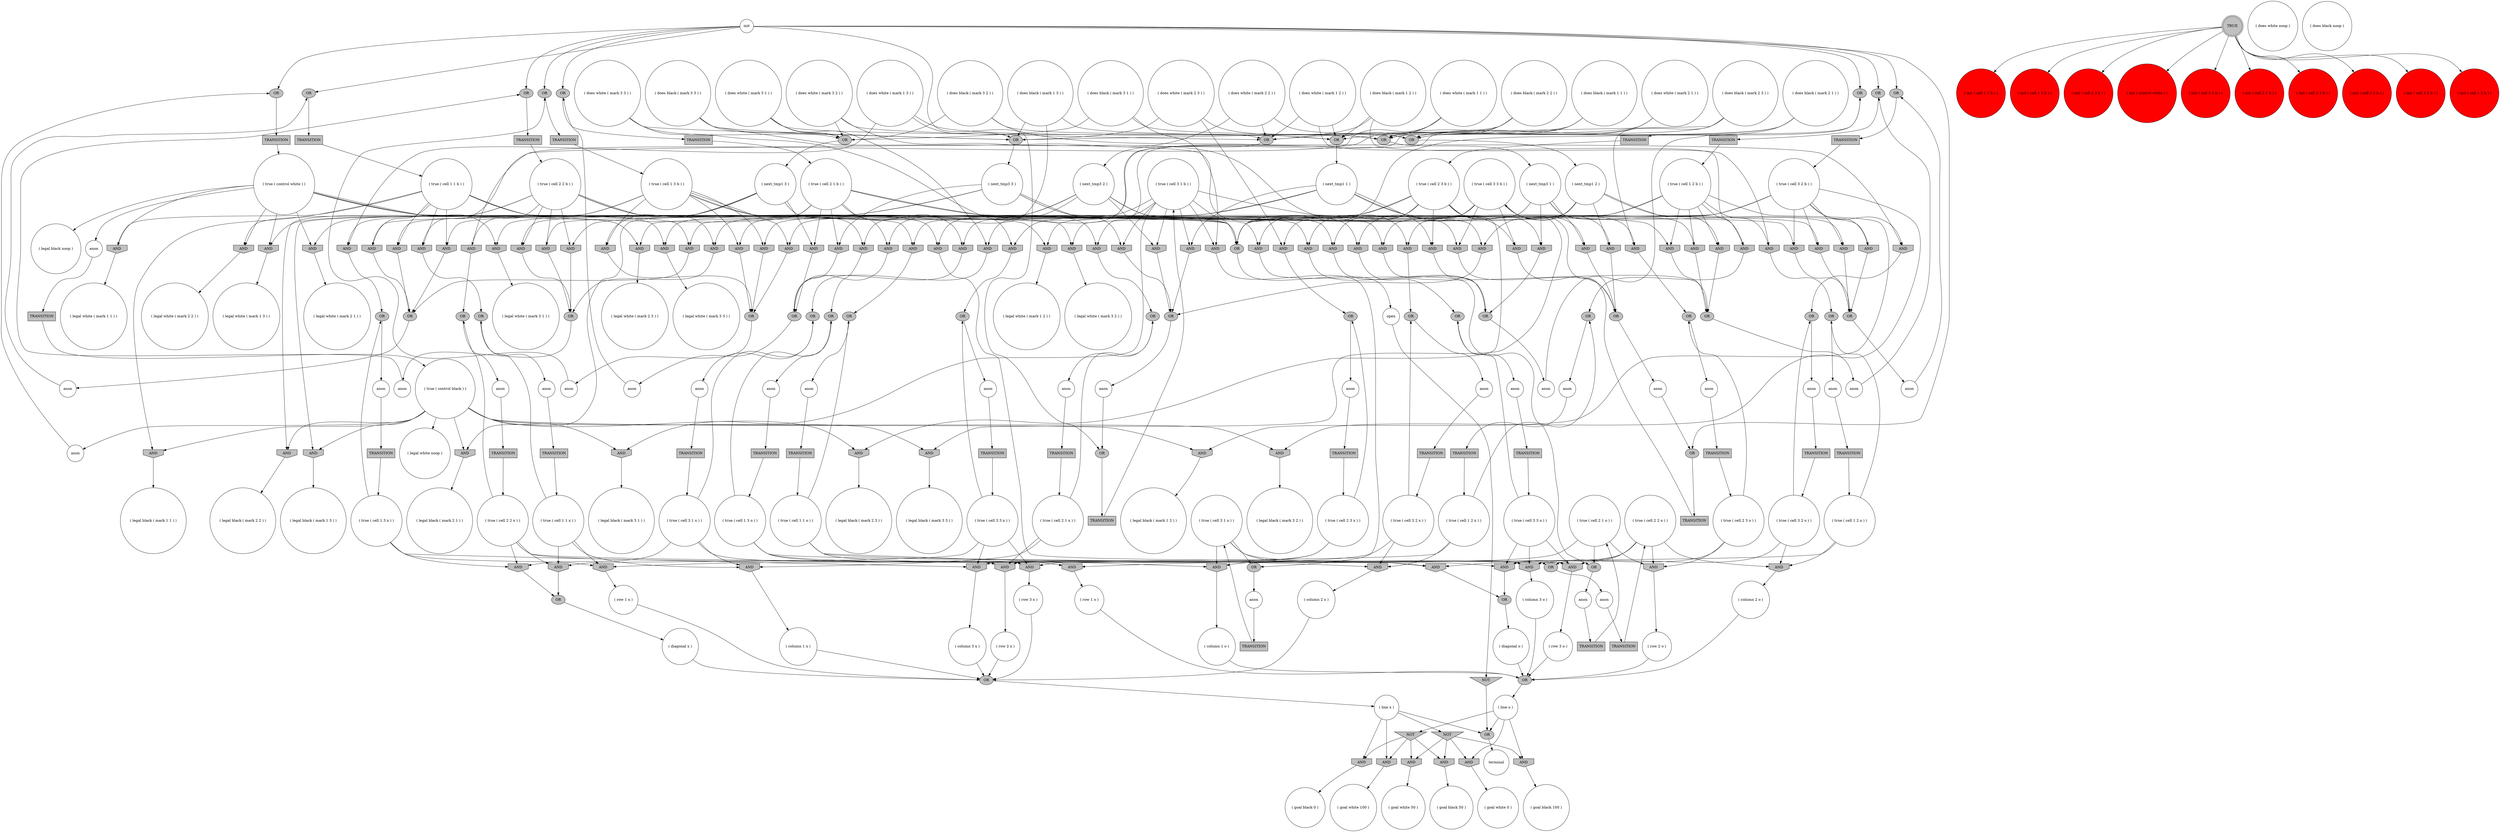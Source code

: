 digraph propNet
{
	"@32429e49"[shape=invhouse, style= filled, fillcolor=grey, label="AND"]; "@32429e49"->"@77793052"; 
	"@70bb60b5"[shape=circle, style= filled, fillcolor=white, label="anon"]; "@70bb60b5"->"@795ea797"; 
	"@2edc98d2"[shape=circle, style= filled, fillcolor=white, label="anon"]; "@2edc98d2"->"@2cded00f"; 
	"@13dacfd5"[shape=circle, style= filled, fillcolor=white, label="( does white ( mark 2 3 ) )"]; "@13dacfd5"->"@3a0ac6e9"; "@13dacfd5"->"@63b0bc3"; "@13dacfd5"->"@3f3251ae"; 
	"@3a7f3a6f"[shape=ellipse, style= filled, fillcolor=grey, label="OR"]; "@3a7f3a6f"->"@162f3746"; 
	"@16ee22ff"[shape=circle, style= filled, fillcolor=white, label="( does black ( mark 3 3 ) )"]; "@16ee22ff"->"@55aee2b9"; "@16ee22ff"->"@738c7276"; "@16ee22ff"->"@3f3251ae"; 
	"@76f658e7"[shape=circle, style= filled, fillcolor=white, label="anon"]; "@76f658e7"->"@52fef35"; 
	"@593af329"[shape=invhouse, style= filled, fillcolor=grey, label="AND"]; "@593af329"->"@164b1d98"; 
	"@646e0c7a"[shape=circle, style= filled, fillcolor=white, label="( true ( cell 2 1 o ) )"]; "@646e0c7a"->"@308adf9a"; "@646e0c7a"->"@66cc2aa"; "@646e0c7a"->"@a569c79"; 
	"@6e9b6e8e"[shape=box, style= filled, fillcolor=grey, label="TRANSITION"]; "@6e9b6e8e"->"@10d53fd7"; 
	"@52fef35"[shape=ellipse, style= filled, fillcolor=grey, label="OR"]; "@52fef35"->"@67ee0862"; 
	"@3e66f078"[shape=circle, style= filled, fillcolor=white, label="( true ( cell 3 1 x ) )"]; "@3e66f078"->"@12b69732"; "@3e66f078"->"@77dff4aa"; "@3e66f078"->"@7f6848a1"; "@3e66f078"->"@28c491de"; 
	"@81cfc3d"[shape=circle, style= filled, fillcolor=white, label="( line x )"]; "@81cfc3d"->"@5437c204"; "@81cfc3d"->"@4f6fa32c"; "@81cfc3d"->"@9ad95fa"; "@81cfc3d"->"@521bc906"; 
	"@4a5d647c"[shape=invhouse, style= filled, fillcolor=grey, label="AND"]; "@4a5d647c"->"@4fbc8866"; 
	"@3e4e2a68"[shape=circle, style= filled, fillcolor=white, label="( does white ( mark 2 2 ) )"]; "@3e4e2a68"->"@388d23e8"; "@3e4e2a68"->"@63b0bc3"; "@3e4e2a68"->"@7f3b5ed7"; 
	"@7ad1c6f6"[shape=circle, style= filled, fillcolor=white, label="( legal white ( mark 2 3 ) )"]; 
	"@2401d629"[shape=invhouse, style= filled, fillcolor=grey, label="AND"]; "@2401d629"->"@5b9b12b7"; 
	"@4a5e8e74"[shape=ellipse, style= filled, fillcolor=grey, label="OR"]; "@4a5e8e74"->"@23ebe2ce"; 
	"@563cb416"[shape=box, style= filled, fillcolor=grey, label="TRANSITION"]; "@563cb416"->"@8a19d00"; 
	"@2333c918"[shape=circle, style= filled, fillcolor=white, label="( does white ( mark 1 2 ) )"]; "@2333c918"->"@17e65512"; "@2333c918"->"@388d23e8"; "@2333c918"->"@67b7c93"; 
	"@70bd3096"[shape=invhouse, style= filled, fillcolor=grey, label="AND"]; "@70bd3096"->"@128c3426"; 
	"@6994c9bf"[shape=invhouse, style= filled, fillcolor=grey, label="AND"]; "@6994c9bf"->"@128c3426"; 
	"@700ef422"[shape=circle, style= filled, fillcolor=white, label="( legal white ( mark 1 2 ) )"]; 
	"@a569c79"[shape=invhouse, style= filled, fillcolor=grey, label="AND"]; "@a569c79"->"@2a4bbea8"; 
	"@15000b30"[shape=invhouse, style= filled, fillcolor=grey, label="AND"]; "@15000b30"->"@3338ec96"; 
	"@2d23bd12"[shape=circle, style= filled, fillcolor=white, label="open"]; "@2d23bd12"->"@60adfb75"; 
	"@4cf914cb"[shape=box, style= filled, fillcolor=grey, label="TRANSITION"]; "@4cf914cb"->"@5a931763"; 
	"@5437c204"[shape=ellipse, style= filled, fillcolor=grey, label="OR"]; "@5437c204"->"@5b4eeda4"; 
	"@46b8948c"[shape=circle, style= filled, fillcolor=white, label="( diagonal x )"]; "@46b8948c"->"@4b334adf"; 
	"@74471c7e"[shape=circle, style= filled, fillcolor=white, label="( true ( cell 2 2 o ) )"]; "@74471c7e"->"@308adf9a"; "@74471c7e"->"@3fe3cc39"; "@74471c7e"->"@3d4c71f0"; "@74471c7e"->"@18ad8411"; "@74471c7e"->"@11e139ae"; 
	"@1b358d0f"[shape=box, style= filled, fillcolor=grey, label="TRANSITION"]; "@1b358d0f"->"@2253cc1b"; 
	"@6ca1669b"[shape=box, style= filled, fillcolor=grey, label="TRANSITION"]; "@6ca1669b"->"@78f26a5e"; 
	"@fa44d9f"[shape=invhouse, style= filled, fillcolor=grey, label="AND"]; "@fa44d9f"->"@dc8132b"; 
	"@48e068de"[shape=ellipse, style= filled, fillcolor=grey, label="OR"]; "@48e068de"->"@468575df"; 
	"@2b29af16"[shape=invhouse, style= filled, fillcolor=grey, label="AND"]; "@2b29af16"->"@723adcbe"; 
	"@ef68ab6"[shape=invhouse, style= filled, fillcolor=grey, label="AND"]; "@ef68ab6"->"@63bb4e6b"; 
	"@7880c4c1"[shape=circle, style= filled, fillcolor=white, label="anon"]; "@7880c4c1"->"@7b9b9548"; 
	"@1f09254a"[shape=circle, style= filled, fillcolor=white, label="( true ( cell 3 1 b ) )"]; "@1f09254a"->"@15000b30"; "@1f09254a"->"@2681b260"; "@1f09254a"->"@745fe0dc"; "@1f09254a"->"@1ddc930a"; "@1f09254a"->"@94f33b8"; "@1f09254a"->"@4315767c"; "@1f09254a"->"@17b160a8"; "@1f09254a"->"@158ff0d1"; "@1f09254a"->"@2b29af16"; 
	"@4f6fa32c"[shape=invtriangle, style= filled, fillcolor=grey, label="NOT"]; "@4f6fa32c"->"@ef68ab6"; "@4f6fa32c"->"@240098b3"; "@4f6fa32c"->"@2c40bae"; "@4f6fa32c"->"@a993195"; 
	"@5d774732"[shape=circle, style= filled, fillcolor=white, label="( column 3 o )"]; "@5d774732"->"@71877446"; 
	"@7b4ee709"[shape=circle, style= filled, fillcolor=red, label="( init ( cell 1 1 b ) )"]; 
	"@2253cc1b"[shape=circle, style= filled, fillcolor=white, label="( true ( cell 1 3 b ) )"]; "@2253cc1b"->"@22d0c8b0"; "@2253cc1b"->"@2681b260"; "@2253cc1b"->"@4560ae31"; "@2253cc1b"->"@280aff7c"; "@2253cc1b"->"@57722485"; "@2253cc1b"->"@141d4137"; "@2253cc1b"->"@1d51ea5b"; "@2253cc1b"->"@1b170d7a"; "@2253cc1b"->"@2a0ad1b4"; 
	"@4444580c"[shape=box, style= filled, fillcolor=grey, label="TRANSITION"]; "@4444580c"->"@476888b9"; 
	"@7dfcdbb6"[shape=circle, style= filled, fillcolor=white, label="( does black ( mark 3 2 ) )"]; "@7dfcdbb6"->"@388d23e8"; "@7dfcdbb6"->"@55aee2b9"; "@7dfcdbb6"->"@7b83c2a8"; 
	"@159fbfd4"[shape=circle, style= filled, fillcolor=white, label="( next_tmp3 1 )"]; "@159fbfd4"->"@43f71836"; "@159fbfd4"->"@25a5d16d"; "@159fbfd4"->"@780dd515"; "@159fbfd4"->"@1d51ea5b"; "@159fbfd4"->"@70bd3096"; "@159fbfd4"->"@2a1d13d"; 
	"@18b07efb"[shape=circle, style= filled, fillcolor=white, label="( legal black ( mark 3 3 ) )"]; 
	"@1eba18f6"[shape=circle, style= filled, fillcolor=white, label="( goal black 0 )"]; 
	"@efa42b6"[shape=box, style= filled, fillcolor=grey, label="TRANSITION"]; "@efa42b6"->"@1e800136"; 
	"@11e139ae"[shape=invhouse, style= filled, fillcolor=grey, label="AND"]; "@11e139ae"->"@41d0a109"; 
	"@9ad95fa"[shape=invhouse, style= filled, fillcolor=grey, label="AND"]; "@9ad95fa"->"@1377bee8"; 
	"@74de3889"[shape=invhouse, style= filled, fillcolor=grey, label="AND"]; "@74de3889"->"@6d49049b"; 
	"@6f29ca8"[shape=circle, style= filled, fillcolor=white, label="( true ( cell 2 3 x ) )"]; "@6f29ca8"->"@3dcc422d"; "@6f29ca8"->"@e8a03f1"; "@6f29ca8"->"@283ece92"; 
	"@31b8ebe3"[shape=invhouse, style= filled, fillcolor=grey, label="AND"]; "@31b8ebe3"->"@162090be"; 
	"@2727ff79"[shape=ellipse, style= filled, fillcolor=grey, label="OR"]; "@2727ff79"->"@1cf671c7"; 
	"@68f19cae"[shape=invhouse, style= filled, fillcolor=grey, label="AND"]; "@68f19cae"->"@7c3d19b4"; 
	"@aca5a95"[shape=box, style= filled, fillcolor=grey, label="TRANSITION"]; "@aca5a95"->"@572350a1"; 
	"@34ab28f4"[shape=invhouse, style= filled, fillcolor=grey, label="AND"]; "@34ab28f4"->"@164b1d98"; 
	"@22d0c8b0"[shape=invhouse, style= filled, fillcolor=grey, label="AND"]; "@22d0c8b0"->"@3969dbeb"; 
	"@62b290d3"[shape=circle, style= filled, fillcolor=white, label="anon"]; "@62b290d3"->"@12155aea"; 
	"@363a2e59"[shape=box, style= filled, fillcolor=grey, label="TRANSITION"]; "@363a2e59"->"@646e0c7a"; 
	"@798bb1e8"[shape=circle, style= filled, fillcolor=red, label="( init ( cell 1 3 b ) )"]; 
	"@51476d23"[shape=ellipse, style= filled, fillcolor=grey, label="OR"]; "@51476d23"->"@2ec8c26"; 
	"@59b231d7"[shape=circle, style= filled, fillcolor=white, label="anon"]; "@59b231d7"->"@3667b6ed"; 
	"@48a0c8ca"[shape=circle, style= filled, fillcolor=red, label="( init ( cell 2 3 b ) )"]; 
	"@da00fcc"[shape=invhouse, style= filled, fillcolor=grey, label="AND"]; "@da00fcc"->"@dc8132b"; 
	"@1b170d7a"[shape=invhouse, style= filled, fillcolor=grey, label="AND"]; "@1b170d7a"->"@2aa76c60"; 
	"@42157665"[shape=box, style= filled, fillcolor=grey, label="TRANSITION"]; "@42157665"->"@7ed6d638"; 
	"@bd337a7"[shape=invhouse, style= filled, fillcolor=grey, label="AND"]; "@bd337a7"->"@4ef7b301"; 
	"@4ea7f4d2"[shape=circle, style= filled, fillcolor=white, label="anon"]; "@4ea7f4d2"->"@640e2c93"; 
	"@2994efe2"[shape=circle, style= filled, fillcolor=white, label="anon"]; "@2994efe2"->"@576aaa1e"; 
	"@6c3deb4"[shape=ellipse, style= filled, fillcolor=grey, label="OR"]; "@6c3deb4"->"@2994efe2"; 
	"@1825ae5a"[shape=ellipse, style= filled, fillcolor=grey, label="OR"]; "@1825ae5a"->"@1b3de280"; 
	"@5f9f911e"[shape=invhouse, style= filled, fillcolor=grey, label="AND"]; "@5f9f911e"->"@5d774732"; 
	"@3969dbeb"[shape=ellipse, style= filled, fillcolor=grey, label="OR"]; "@3969dbeb"->"@3426086"; 
	"@745fe0dc"[shape=invhouse, style= filled, fillcolor=grey, label="AND"]; "@745fe0dc"->"@3338ec96"; 
	"@723adcbe"[shape=circle, style= filled, fillcolor=white, label="( legal black ( mark 3 1 ) )"]; 
	"@453f9dbb"[shape=invhouse, style= filled, fillcolor=grey, label="AND"]; "@453f9dbb"->"@164b1d98"; 
	"@28bfbc3a"[shape=circle, style= filled, fillcolor=white, label="init"]; "@28bfbc3a"->"@469a838a"; "@28bfbc3a"->"@44c555d"; "@28bfbc3a"->"@2cded00f"; "@28bfbc3a"->"@51476d23"; "@28bfbc3a"->"@7e6044a6"; "@28bfbc3a"->"@52fef35"; "@28bfbc3a"->"@4a5e8e74"; "@28bfbc3a"->"@3667b6ed"; "@28bfbc3a"->"@41f04c3f"; "@28bfbc3a"->"@12155aea"; 
	"@3667b6ed"[shape=ellipse, style= filled, fillcolor=grey, label="OR"]; "@3667b6ed"->"@42157665"; 
	"@3f892505"[shape=ellipse, style= filled, fillcolor=grey, label="OR"]; "@3f892505"->"@49b55526"; 
	"@d3fc3b1"[shape=invhouse, style= filled, fillcolor=grey, label="AND"]; "@d3fc3b1"->"@18b07efb"; 
	"@65671de8"[shape=box, style= filled, fillcolor=grey, label="TRANSITION"]; "@65671de8"->"@1f09254a"; 
	"@49b55526"[shape=circle, style= filled, fillcolor=white, label="anon"]; "@49b55526"->"@112cc8e1"; 
	"@3da0e336"[shape=box, style= filled, fillcolor=grey, label="TRANSITION"]; "@3da0e336"->"@2a65f747"; 
	"@ac2a05a"[shape=invhouse, style= filled, fillcolor=grey, label="AND"]; "@ac2a05a"->"@78634774"; 
	"@4963e7f9"[shape=circle, style= filled, fillcolor=white, label="anon"]; "@4963e7f9"->"@180f40ce"; 
	"@32a8aa33"[shape=circle, style= filled, fillcolor=white, label="( true ( cell 1 2 o ) )"]; "@32a8aa33"->"@2d1a2a2b"; "@32a8aa33"->"@6cd4d232"; "@32a8aa33"->"@11e139ae"; 
	"@3f3251ae"[shape=ellipse, style= filled, fillcolor=grey, label="OR"]; "@3f3251ae"->"@1e0850be"; 
	"@640e2c93"[shape=box, style= filled, fillcolor=grey, label="TRANSITION"]; "@640e2c93"->"@74471c7e"; 
	"@162090be"[shape=circle, style= filled, fillcolor=white, label="( legal white ( mark 3 2 ) )"]; 
	"@72c0388"[shape=circle, style= filled, fillcolor=white, label="( legal black ( mark 2 3 ) )"]; 
	"@5fecf74a"[shape=invhouse, style= filled, fillcolor=grey, label="AND"]; "@5fecf74a"->"@3f892505"; 
	"@128c3426"[shape=ellipse, style= filled, fillcolor=grey, label="OR"]; "@128c3426"->"@2edc98d2"; 
	"@78f26a5e"[shape=circle, style= filled, fillcolor=white, label="( true ( control black ) )"]; "@78f26a5e"->"@3501c801"; "@78f26a5e"->"@76f658e7"; "@78f26a5e"->"@3a93bd27"; "@78f26a5e"->"@280aff7c"; "@78f26a5e"->"@74de3889"; "@78f26a5e"->"@3543e4c4"; "@78f26a5e"->"@ac2a05a"; "@78f26a5e"->"@7e2eb9e5"; "@78f26a5e"->"@11af76c4"; "@78f26a5e"->"@d3fc3b1"; "@78f26a5e"->"@2b29af16"; 
	"@283ece92"[shape=invhouse, style= filled, fillcolor=grey, label="AND"]; "@283ece92"->"@ae6b78b"; 
	"@1e87262a"[shape=circle, style= filled, fillcolor=white, label="anon"]; "@1e87262a"->"@760df9a5"; 
	"@486772c8"[shape=circle, style= filled, fillcolor=white, label="( does white ( mark 1 3 ) )"]; "@486772c8"->"@4560ae31"; "@486772c8"->"@17e65512"; "@486772c8"->"@3f3251ae"; 
	"@240098b3"[shape=invhouse, style= filled, fillcolor=grey, label="AND"]; "@240098b3"->"@544235c5"; 
	"@3b534be7"[shape=circle, style= filled, fillcolor=white, label="( legal black ( mark 3 2 ) )"]; 
	"@1e0850be"[shape=circle, style= filled, fillcolor=white, label="( next_tmp3 3 )"]; "@1e0850be"->"@17bf0b7f"; "@1e0850be"->"@53c474c4"; "@1e0850be"->"@15000b30"; "@1e0850be"->"@6ba36d1a"; "@1e0850be"->"@61011a1a"; "@1e0850be"->"@34ab28f4"; 
	"@300356b4"[shape=circle, style= filled, fillcolor=white, label="( line o )"]; "@300356b4"->"@5437c204"; "@300356b4"->"@215c109f"; "@300356b4"->"@2c40bae"; "@300356b4"->"@a993195"; 
	"@6593bb24"[shape=circle, style= filled, fillcolor=white, label="anon"]; "@6593bb24"->"@363a2e59"; 
	"@516723de"[shape=invhouse, style= filled, fillcolor=grey, label="AND"]; "@516723de"->"@5945b426"; 
	"@6ba36d1a"[shape=invhouse, style= filled, fillcolor=grey, label="AND"]; "@6ba36d1a"->"@dc8132b"; 
	"@3905ddb9"[shape=invhouse, style= filled, fillcolor=grey, label="AND"]; "@3905ddb9"->"@c848c5f"; 
	"@3d4c71f0"[shape=invhouse, style= filled, fillcolor=grey, label="AND"]; "@3d4c71f0"->"@1825ae5a"; 
	"@18ad8411"[shape=ellipse, style= filled, fillcolor=grey, label="OR"]; "@18ad8411"->"@4ea7f4d2"; 
	"@17bf0b7f"[shape=invhouse, style= filled, fillcolor=grey, label="AND"]; "@17bf0b7f"->"@1cf80d46"; 
	"@180f40ce"[shape=box, style= filled, fillcolor=grey, label="TRANSITION"]; "@180f40ce"->"@2a5d75d0"; 
	"@50ce2a0d"[shape=circle, style= filled, fillcolor=white, label="anon"]; "@50ce2a0d"->"@31ce890a"; 
	"@31ce890a"[shape=box, style= filled, fillcolor=grey, label="TRANSITION"]; "@31ce890a"->"@3e66f078"; 
	"@66cc2aa"[shape=ellipse, style= filled, fillcolor=grey, label="OR"]; "@66cc2aa"->"@6593bb24"; 
	"@7e6044a6"[shape=ellipse, style= filled, fillcolor=grey, label="OR"]; "@7e6044a6"->"@1b358d0f"; 
	"@2aa76c60"[shape=ellipse, style= filled, fillcolor=grey, label="OR"]; "@2aa76c60"->"@5c6545ef"; 
	"@25a5d16d"[shape=invhouse, style= filled, fillcolor=grey, label="AND"]; "@25a5d16d"->"@164b1d98"; 
	"@795ea797"[shape=box, style= filled, fillcolor=grey, label="TRANSITION"]; "@795ea797"->"@2343bca"; 
	"@2ec8c26"[shape=box, style= filled, fillcolor=grey, label="TRANSITION"]; "@2ec8c26"->"@1c132ec2"; 
	"@351b69d0"[shape=circle, style= filled, fillcolor=red, label="( init ( control white ) )"]; 
	"@66872449"[shape=ellipse, style= filled, fillcolor=grey, label="OR"]; "@66872449"->"@159fbfd4"; 
	"@1c132ec2"[shape=circle, style= filled, fillcolor=white, label="( true ( cell 1 2 b ) )"]; "@1c132ec2"->"@2681b260"; "@1c132ec2"->"@593af329"; "@1c132ec2"->"@453f9dbb"; "@1c132ec2"->"@4aeb65bc"; "@1c132ec2"->"@ac2a05a"; "@1c132ec2"->"@67b7c93"; "@1c132ec2"->"@25a5d16d"; "@1c132ec2"->"@3ad0a9df"; "@1c132ec2"->"@34ab28f4"; 
	"@2cded00f"[shape=ellipse, style= filled, fillcolor=grey, label="OR"]; "@2cded00f"->"@34f9a90c"; 
	"@7b9b9548"[shape=box, style= filled, fillcolor=grey, label="TRANSITION"]; "@7b9b9548"->"@32a8aa33"; 
	"@1ddc930a"[shape=invhouse, style= filled, fillcolor=grey, label="AND"]; "@1ddc930a"->"@24a5553f"; 
	"@41d0a109"[shape=circle, style= filled, fillcolor=white, label="( column 2 o )"]; "@41d0a109"->"@71877446"; 
	"@5ba22178"[shape=circle, style= filled, fillcolor=white, label="( true ( cell 2 2 b ) )"]; "@5ba22178"->"@53c474c4"; "@5ba22178"->"@2681b260"; "@5ba22178"->"@5d5256d0"; "@5ba22178"->"@3543e4c4"; "@5ba22178"->"@41d34024"; "@5ba22178"->"@6994c9bf"; "@5ba22178"->"@70bd3096"; "@5ba22178"->"@7f3b5ed7"; "@5ba22178"->"@590f00c0"; 
	"@c848c5f"[shape=circle, style= filled, fillcolor=white, label="( legal white ( mark 3 3 ) )"]; 
	"@7d9cb02"[shape=invhouse, style= filled, fillcolor=grey, label="AND"]; "@7d9cb02"->"@7c3d19b4"; 
	"@4c8d0650"[shape=circle, style= filled, fillcolor=white, label="anon"]; "@4c8d0650"->"@469a838a"; 
	"@502c4af3"[shape=box, style= filled, fillcolor=grey, label="TRANSITION"]; "@502c4af3"->"@173a10a5"; 
	"@12f46414"[shape=circle, style= filled, fillcolor=white, label="( true ( cell 1 3 o ) )"]; "@12f46414"->"@5f9f911e"; "@12f46414"->"@3969dbeb"; "@12f46414"->"@6cd4d232"; "@12f46414"->"@3d4c71f0"; 
	"@2681b260"[shape=ellipse, style= filled, fillcolor=grey, label="OR"]; "@2681b260"->"@2d23bd12"; 
	"@2a4bbea8"[shape=circle, style= filled, fillcolor=white, label="( column 1 o )"]; "@2a4bbea8"->"@71877446"; 
	"@3a0ac6e9"[shape=invhouse, style= filled, fillcolor=grey, label="AND"]; "@3a0ac6e9"->"@e8a03f1"; 
	"@dc8132b"[shape=ellipse, style= filled, fillcolor=grey, label="OR"]; "@dc8132b"->"@62b290d3"; 
	"@244e64aa"[shape=ellipse, style= filled, fillcolor=grey, label="OR"]; "@244e64aa"->"@6c3ad57d"; 
	"@3db5ab53"[shape=invhouse, style= filled, fillcolor=grey, label="AND"]; "@3db5ab53"->"@4d148088"; 
	"@6cd4d232"[shape=invhouse, style= filled, fillcolor=grey, label="AND"]; "@6cd4d232"->"@636db6c5"; 
	"@4272f89a"[shape=invhouse, style= filled, fillcolor=grey, label="AND"]; "@4272f89a"->"@2727ff79"; 
	"@67b7c93"[shape=invhouse, style= filled, fillcolor=grey, label="AND"]; "@67b7c93"->"@3a7f3a6f"; 
	"@5b4eeda4"[shape=circle, style= filled, fillcolor=white, label="terminal"]; 
	"@7ed6d638"[shape=circle, style= filled, fillcolor=white, label="( true ( cell 1 1 b ) )"]; "@7ed6d638"->"@17bf0b7f"; "@7ed6d638"->"@2681b260"; "@7ed6d638"->"@72c8fd2a"; "@7ed6d638"->"@3a93bd27"; "@7ed6d638"->"@5fecf74a"; "@7ed6d638"->"@36c80102"; "@7ed6d638"->"@3b26dc59"; "@7ed6d638"->"@83a5305"; "@7ed6d638"->"@2eb8ed27"; 
	"@4b00041"[shape=ellipse, style= filled, fillcolor=grey, label="OR"]; "@4b00041"->"@2fa566aa"; 
	"@17e65512"[shape=ellipse, style= filled, fillcolor=grey, label="OR"]; "@17e65512"->"@2876db2a"; 
	"@94f33b8"[shape=invhouse, style= filled, fillcolor=grey, label="AND"]; "@94f33b8"->"@77dff4aa"; 
	"@49a6dd59"[shape=ellipse, style= filled, fillcolor=grey, label="OR"]; "@49a6dd59"->"@59f0c2bb"; 
	"@12155aea"[shape=ellipse, style= filled, fillcolor=grey, label="OR"]; "@12155aea"->"@efa42b6"; 
	"@3501c801"[shape=circle, style= filled, fillcolor=white, label="( legal white noop )"]; 
	"@53c474c4"[shape=invhouse, style= filled, fillcolor=grey, label="AND"]; "@53c474c4"->"@128c3426"; 
	"@10d53fd7"[shape=circle, style= filled, fillcolor=white, label="( true ( cell 1 2 x ) )"]; "@10d53fd7"->"@3a7f3a6f"; "@10d53fd7"->"@516723de"; "@10d53fd7"->"@363dc140"; 
	"@4024dd27"[shape=circle, style= filled, fillcolor=white, label="( true ( control white ) )"]; "@4024dd27"->"@57722485"; "@4024dd27"->"@41d34024"; "@4024dd27"->"@5635f98d"; "@4024dd27"->"@44193bc0"; "@4024dd27"->"@4315767c"; "@4024dd27"->"@36c80102"; "@4024dd27"->"@31b8ebe3"; "@4024dd27"->"@3905ddb9"; "@4024dd27"->"@13eaf2c7"; "@4024dd27"->"@5b53befd"; "@4024dd27"->"@3ad0a9df"; 
	"@3ee7ffed"[shape=circle, style= filled, fillcolor=white, label="anon"]; "@3ee7ffed"->"@4a5e8e74"; 
	"@1d51ea5b"[shape=invhouse, style= filled, fillcolor=grey, label="AND"]; "@1d51ea5b"->"@2aa76c60"; 
	"@2473e578"[shape=circle, style= filled, fillcolor=white, label="( does white noop )"]; 
	"@126e7962"[shape=circle, style= filled, fillcolor=white, label="( legal black ( mark 2 2 ) )"]; 
	"@a993195"[shape=invhouse, style= filled, fillcolor=grey, label="AND"]; "@a993195"->"@69404891"; 
	"@2fa566aa"[shape=circle, style= filled, fillcolor=white, label="anon"]; "@2fa566aa"->"@71bae040"; 
	"@3ad0a9df"[shape=invhouse, style= filled, fillcolor=grey, label="AND"]; "@3ad0a9df"->"@700ef422"; 
	"@308adf9a"[shape=invhouse, style= filled, fillcolor=grey, label="AND"]; "@308adf9a"->"@20ee0b31"; 
	"@469a838a"[shape=ellipse, style= filled, fillcolor=grey, label="OR"]; "@469a838a"->"@3da0e336"; 
	"@44c555d"[shape=ellipse, style= filled, fillcolor=grey, label="OR"]; "@44c555d"->"@65671de8"; 
	"@2808a51d"[shape=circle, style= filled, fillcolor=white, label="( does white ( mark 2 1 ) )"]; "@2808a51d"->"@63b0bc3"; "@2808a51d"->"@4272f89a"; "@2808a51d"->"@66872449"; 
	"@5814f501"[shape=circle, style= filled, fillcolor=red, label="( init ( cell 3 1 b ) )"]; 
	"@78634774"[shape=circle, style= filled, fillcolor=white, label="( legal black ( mark 1 2 ) )"]; 
	"@55aee2b9"[shape=ellipse, style= filled, fillcolor=grey, label="OR"]; "@55aee2b9"->"@23d0946e"; 
	"@4e386d20"[shape=invhouse, style= filled, fillcolor=grey, label="AND"]; "@4e386d20"->"@3aeb7532"; 
	"@780dd515"[shape=invhouse, style= filled, fillcolor=grey, label="AND"]; "@780dd515"->"@4ef7b301"; 
	"@4d9dcc85"[shape=circle, style= filled, fillcolor=red, label="( init ( cell 2 1 b ) )"]; 
	"@17b160a8"[shape=invhouse, style= filled, fillcolor=grey, label="AND"]; "@17b160a8"->"@3338ec96"; 
	"@70b8bfa2"[shape=circle, style= filled, fillcolor=white, label="( row 1 x )"]; "@70b8bfa2"->"@4b334adf"; 
	"@28c491de"[shape=invhouse, style= filled, fillcolor=grey, label="AND"]; "@28c491de"->"@77793052"; 
	"@54437d58"[shape=circle, style= filled, fillcolor=white, label="( legal white ( mark 2 1 ) )"]; 
	"@61011a1a"[shape=invhouse, style= filled, fillcolor=grey, label="AND"]; "@61011a1a"->"@4d148088"; 
	"@1252fd49"[shape=circle, style= filled, fillcolor=red, label="( init ( cell 3 3 b ) )"]; 
	"@103d6921"[shape=circle, style= filled, fillcolor=white, label="( does white ( mark 3 1 ) )"]; "@103d6921"->"@55aee2b9"; "@103d6921"->"@94f33b8"; "@103d6921"->"@66872449"; 
	"@4094e989"[shape=circle, style= filled, fillcolor=white, label="( column 3 x )"]; "@4094e989"->"@4b334adf"; 
	"@521bc906"[shape=invhouse, style= filled, fillcolor=grey, label="AND"]; "@521bc906"->"@1eba18f6"; 
	"@2a65f747"[shape=circle, style= filled, fillcolor=white, label="( true ( cell 3 2 b ) )"]; "@2a65f747"->"@2681b260"; "@2a65f747"->"@3db5ab53"; "@2a65f747"->"@4e386d20"; "@2a65f747"->"@11af76c4"; "@2a65f747"->"@31b8ebe3"; "@2a65f747"->"@7b83c2a8"; "@2a65f747"->"@4946447d"; "@2a65f747"->"@61011a1a"; "@2a65f747"->"@2a1d13d"; 
	"@23ebe2ce"[shape=box, style= filled, fillcolor=grey, label="TRANSITION"]; "@23ebe2ce"->"@50bdfd8a"; 
	"@141d4137"[shape=invhouse, style= filled, fillcolor=grey, label="AND"]; "@141d4137"->"@2aa76c60"; 
	"@7b83c2a8"[shape=invhouse, style= filled, fillcolor=grey, label="AND"]; "@7b83c2a8"->"@108de1a3"; 
	"@77793052"[shape=ellipse, style= filled, fillcolor=grey, label="OR"]; "@77793052"->"@46b8948c"; 
	"@5b9b12b7"[shape=circle, style= filled, fillcolor=white, label="( row 3 o )"]; "@5b9b12b7"->"@71877446"; 
	"@13eaf2c7"[shape=invhouse, style= filled, fillcolor=grey, label="AND"]; "@13eaf2c7"->"@7ad1c6f6"; 
	"@108de1a3"[shape=ellipse, style= filled, fillcolor=grey, label="OR"]; "@108de1a3"->"@6e5599bf"; 
	"@188a2fa5"[shape=circle, style= filled, fillcolor=white, label="( next_tmp1 2 )"]; "@188a2fa5"->"@453f9dbb"; "@188a2fa5"->"@4946447d"; "@188a2fa5"->"@1b170d7a"; "@188a2fa5"->"@158ff0d1"; "@188a2fa5"->"@460c0f92"; "@188a2fa5"->"@83a5305"; 
	"@1cf671c7"[shape=circle, style= filled, fillcolor=white, label="anon"]; "@1cf671c7"->"@4444580c"; 
	"@2d1a2a2b"[shape=ellipse, style= filled, fillcolor=grey, label="OR"]; "@2d1a2a2b"->"@7880c4c1"; 
	"@44baa788"[shape=circle, style= filled, fillcolor=white, label="( legal black ( mark 1 3 ) )"]; 
	"@50bdfd8a"[shape=circle, style= filled, fillcolor=white, label="( true ( cell 2 3 b ) )"]; "@50bdfd8a"->"@2681b260"; "@50bdfd8a"->"@4a5d647c"; "@50bdfd8a"->"@43f71836"; "@50bdfd8a"->"@3a0ac6e9"; "@50bdfd8a"->"@7e2eb9e5"; "@50bdfd8a"->"@7d9cb02"; "@50bdfd8a"->"@2f996e42"; "@50bdfd8a"->"@13eaf2c7"; "@50bdfd8a"->"@68f19cae"; 
	"@4b8b04b0"[shape=circle, style= filled, fillcolor=white, label="( row 3 x )"]; "@4b8b04b0"->"@4b334adf"; 
	"@64dc19e7"[shape=circle, style= filled, fillcolor=white, label="( next_tmp3 2 )"]; "@64dc19e7"->"@745fe0dc"; "@64dc19e7"->"@bd337a7"; "@64dc19e7"->"@da00fcc"; "@64dc19e7"->"@2a0ad1b4"; "@64dc19e7"->"@2eb8ed27"; "@64dc19e7"->"@68f19cae"; 
	"@2336420d"[shape=circle, style= filled, fillcolor=white, label="( true ( cell 1 1 x ) )"]; "@2336420d"->"@4b00041"; "@2336420d"->"@12b69732"; "@2336420d"->"@32429e49"; "@2336420d"->"@363dc140"; 
	"@4946447d"[shape=invhouse, style= filled, fillcolor=grey, label="AND"]; "@4946447d"->"@4d148088"; 
	"@33d5b6ea"[shape=circle, style= filled, fillcolor=white, label="( goal black 100 )"]; 
	"@83a5305"[shape=invhouse, style= filled, fillcolor=grey, label="AND"]; "@83a5305"->"@1cf80d46"; 
	"@3e237d67"[shape=circle, style= filled, fillcolor=white, label="( does black ( mark 3 1 ) )"]; "@3e237d67"->"@1ddc930a"; "@3e237d67"->"@55aee2b9"; "@3e237d67"->"@66872449"; 
	"@6aa1bbe5"[shape=invhouse, style= filled, fillcolor=grey, label="AND"]; "@6aa1bbe5"->"@dc8132b"; 
	"@1e266363"[shape=box, style= filled, fillcolor=grey, label="TRANSITION"]; "@1e266363"->"@1e9eb97b"; 
	"@6c3ad57d"[shape=circle, style= filled, fillcolor=white, label="anon"]; "@6c3ad57d"->"@7923ea7f"; 
	"@59f0c2bb"[shape=circle, style= filled, fillcolor=white, label="anon"]; "@59f0c2bb"->"@aca5a95"; 
	"@4560ae31"[shape=invhouse, style= filled, fillcolor=grey, label="AND"]; "@4560ae31"->"@244e64aa"; 
	"@19b092e4"[shape=circle, style= filled, fillcolor=white, label="( does black ( mark 2 1 ) )"]; "@19b092e4"->"@63b0bc3"; "@19b092e4"->"@66872449"; "@19b092e4"->"@3fa2943d"; 
	"@42ed83b8"[shape=circle, style= filled, fillcolor=white, label="( does black ( mark 2 2 ) )"]; "@42ed83b8"->"@5d5256d0"; "@42ed83b8"->"@388d23e8"; "@42ed83b8"->"@63b0bc3"; 
	"@4aeb65bc"[shape=invhouse, style= filled, fillcolor=grey, label="AND"]; "@4aeb65bc"->"@2d1a2a2b"; 
	"@468575df"[shape=circle, style= filled, fillcolor=white, label="anon"]; "@468575df"->"@563cb416"; 
	"@2876db2a"[shape=circle, style= filled, fillcolor=white, label="( next_tmp1 1 )"]; "@2876db2a"->"@6aa1bbe5"; "@2876db2a"->"@3db5ab53"; "@2876db2a"->"@17b160a8"; "@2876db2a"->"@7d9cb02"; "@2876db2a"->"@74e1d16a"; "@2876db2a"->"@590f00c0"; 
	"@7923ea7f"[shape=box, style= filled, fillcolor=grey, label="TRANSITION"]; "@7923ea7f"->"@56f2618e"; 
	"@158ff0d1"[shape=invhouse, style= filled, fillcolor=grey, label="AND"]; "@158ff0d1"->"@3338ec96"; 
	"@2db70ed7"[shape=doublecircle, style= filled, fillcolor=grey, label="TRUE"]; "@2db70ed7"->"@7b560c24"; "@2db70ed7"->"@798bb1e8"; "@2db70ed7"->"@7068862"; "@2db70ed7"->"@5814f501"; "@2db70ed7"->"@693d24bb"; "@2db70ed7"->"@7b4ee709"; "@2db70ed7"->"@4d9dcc85"; "@2db70ed7"->"@48a0c8ca"; "@2db70ed7"->"@351b69d0"; "@2db70ed7"->"@1252fd49"; 
	"@5945b426"[shape=circle, style= filled, fillcolor=white, label="( column 2 x )"]; "@5945b426"->"@4b334adf"; 
	"@302e474a"[shape=circle, style= filled, fillcolor=white, label="( true ( cell 2 2 x ) )"]; "@302e474a"->"@6c3deb4"; "@302e474a"->"@516723de"; "@302e474a"->"@28c491de"; "@302e474a"->"@32429e49"; "@302e474a"->"@283ece92"; 
	"@2df1b295"[shape=circle, style= filled, fillcolor=white, label="( does white ( mark 3 2 ) )"]; "@2df1b295"->"@388d23e8"; "@2df1b295"->"@55aee2b9"; "@2df1b295"->"@4e386d20"; 
	"@7068862"[shape=circle, style= filled, fillcolor=red, label="( init ( cell 3 2 b ) )"]; 
	"@388d23e8"[shape=ellipse, style= filled, fillcolor=grey, label="OR"]; "@388d23e8"->"@64dc19e7"; 
	"@13548232"[shape=circle, style= filled, fillcolor=white, label="( does black ( mark 1 2 ) )"]; "@13548232"->"@17e65512"; "@13548232"->"@388d23e8"; "@13548232"->"@4aeb65bc"; 
	"@162f3746"[shape=circle, style= filled, fillcolor=white, label="anon"]; "@162f3746"->"@6e9b6e8e"; 
	"@4315767c"[shape=invhouse, style= filled, fillcolor=grey, label="AND"]; "@4315767c"->"@519edce6"; 
	"@2c40bae"[shape=invhouse, style= filled, fillcolor=grey, label="AND"]; "@2c40bae"->"@33d5b6ea"; 
	"@11af76c4"[shape=invhouse, style= filled, fillcolor=grey, label="AND"]; "@11af76c4"->"@3b534be7"; 
	"@ae6b78b"[shape=circle, style= filled, fillcolor=white, label="( row 2 x )"]; "@ae6b78b"->"@4b334adf"; 
	"@7b560c24"[shape=circle, style= filled, fillcolor=red, label="( init ( cell 2 2 b ) )"]; 
	"@576aaa1e"[shape=box, style= filled, fillcolor=grey, label="TRANSITION"]; "@576aaa1e"->"@302e474a"; 
	"@77dff4aa"[shape=ellipse, style= filled, fillcolor=grey, label="OR"]; "@77dff4aa"->"@50ce2a0d"; 
	"@280aff7c"[shape=invhouse, style= filled, fillcolor=grey, label="AND"]; "@280aff7c"->"@44baa788"; 
	"@519edce6"[shape=circle, style= filled, fillcolor=white, label="( legal white ( mark 3 1 ) )"]; 
	"@e8a03f1"[shape=ellipse, style= filled, fillcolor=grey, label="OR"]; "@e8a03f1"->"@1e87262a"; 
	"@56f2618e"[shape=circle, style= filled, fillcolor=white, label="( true ( cell 1 3 x ) )"]; "@56f2618e"->"@3dcc422d"; "@56f2618e"->"@244e64aa"; "@56f2618e"->"@28c491de"; "@56f2618e"->"@363dc140"; 
	"@363dc140"[shape=invhouse, style= filled, fillcolor=grey, label="AND"]; "@363dc140"->"@70b8bfa2"; 
	"@3b26dc59"[shape=invhouse, style= filled, fillcolor=grey, label="AND"]; "@3b26dc59"->"@4b00041"; 
	"@572350a1"[shape=circle, style= filled, fillcolor=white, label="( true ( cell 3 3 x ) )"]; "@572350a1"->"@3dcc422d"; "@572350a1"->"@7f6848a1"; "@572350a1"->"@32429e49"; "@572350a1"->"@49a6dd59"; 
	"@5d5256d0"[shape=invhouse, style= filled, fillcolor=grey, label="AND"]; "@5d5256d0"->"@18ad8411"; 
	"@12b69732"[shape=invhouse, style= filled, fillcolor=grey, label="AND"]; "@12b69732"->"@2acae153"; 
	"@693d24bb"[shape=circle, style= filled, fillcolor=red, label="( init ( cell 1 2 b ) )"]; 
	"@54f75371"[shape=box, style= filled, fillcolor=grey, label="TRANSITION"]; "@54f75371"->"@12f46414"; 
	"@544235c5"[shape=circle, style= filled, fillcolor=white, label="( goal black 50 )"]; 
	"@3543e4c4"[shape=invhouse, style= filled, fillcolor=grey, label="AND"]; "@3543e4c4"->"@126e7962"; 
	"@3ceda165"[shape=circle, style= filled, fillcolor=white, label="( legal white ( mark 1 1 ) )"]; 
	"@7c3d19b4"[shape=ellipse, style= filled, fillcolor=grey, label="OR"]; "@7c3d19b4"->"@3ee7ffed"; 
	"@5c6545ef"[shape=circle, style= filled, fillcolor=white, label="anon"]; "@5c6545ef"->"@7e6044a6"; 
	"@74e1d16a"[shape=invhouse, style= filled, fillcolor=grey, label="AND"]; "@74e1d16a"->"@4ef7b301"; 
	"@67ee0862"[shape=box, style= filled, fillcolor=grey, label="TRANSITION"]; "@67ee0862"->"@4024dd27"; 
	"@2a5d75d0"[shape=circle, style= filled, fillcolor=white, label="( true ( cell 3 1 o ) )"]; "@2a5d75d0"->"@2401d629"; "@2a5d75d0"->"@24a5553f"; "@2a5d75d0"->"@3d4c71f0"; "@2a5d75d0"->"@a569c79"; 
	"@4e55d3da"[shape=circle, style= filled, fillcolor=white, label="( does black ( mark 2 3 ) )"]; "@4e55d3da"->"@4a5d647c"; "@4e55d3da"->"@63b0bc3"; "@4e55d3da"->"@3f3251ae"; 
	"@6b5d525"[shape=circle, style= filled, fillcolor=white, label="( does white ( mark 1 1 ) )"]; "@6b5d525"->"@17e65512"; "@6b5d525"->"@66872449"; "@6b5d525"->"@3b26dc59"; 
	"@14104785"[shape=circle, style= filled, fillcolor=white, label="( legal white ( mark 1 3 ) )"]; 
	"@2acae153"[shape=circle, style= filled, fillcolor=white, label="( column 1 x )"]; "@2acae153"->"@4b334adf"; 
	"@24a5553f"[shape=ellipse, style= filled, fillcolor=grey, label="OR"]; "@24a5553f"->"@4963e7f9"; 
	"@2a1d13d"[shape=invhouse, style= filled, fillcolor=grey, label="AND"]; "@2a1d13d"->"@4d148088"; 
	"@4d148088"[shape=ellipse, style= filled, fillcolor=grey, label="OR"]; "@4d148088"->"@4c8d0650"; 
	"@460c0f92"[shape=invhouse, style= filled, fillcolor=grey, label="AND"]; "@460c0f92"->"@4ef7b301"; 
	"@1377bee8"[shape=circle, style= filled, fillcolor=white, label="( goal white 100 )"]; 
	"@173a10a5"[shape=circle, style= filled, fillcolor=white, label="( true ( cell 2 3 o ) )"]; "@173a10a5"->"@308adf9a"; "@173a10a5"->"@5f9f911e"; "@173a10a5"->"@4fbc8866"; 
	"@2eb8ed27"[shape=invhouse, style= filled, fillcolor=grey, label="AND"]; "@2eb8ed27"->"@1cf80d46"; 
	"@3fa2943d"[shape=invhouse, style= filled, fillcolor=grey, label="AND"]; "@3fa2943d"->"@66cc2aa"; 
	"@378e502e"[shape=circle, style= filled, fillcolor=white, label="anon"]; "@378e502e"->"@502c4af3"; 
	"@8a19d00"[shape=circle, style= filled, fillcolor=white, label="( true ( cell 3 3 o ) )"]; "@8a19d00"->"@5f9f911e"; "@8a19d00"->"@2401d629"; "@8a19d00"->"@3fe3cc39"; "@8a19d00"->"@48e068de"; 
	"@7ef70751"[shape=circle, style= filled, fillcolor=white, label="( does black noop )"]; 
	"@636db6c5"[shape=circle, style= filled, fillcolor=white, label="( row 1 o )"]; "@636db6c5"->"@71877446"; 
	"@760df9a5"[shape=box, style= filled, fillcolor=grey, label="TRANSITION"]; "@760df9a5"->"@6f29ca8"; 
	"@5b53befd"[shape=circle, style= filled, fillcolor=white, label="( legal black noop )"]; 
	"@3338ec96"[shape=ellipse, style= filled, fillcolor=grey, label="OR"]; "@3338ec96"->"@37ac4c6d"; 
	"@1228ad9a"[shape=circle, style= filled, fillcolor=white, label="( legal white ( mark 2 2 ) )"]; 
	"@276656d2"[shape=circle, style= filled, fillcolor=white, label="( does black ( mark 1 1 ) )"]; "@276656d2"->"@17e65512"; "@276656d2"->"@5fecf74a"; "@276656d2"->"@66872449"; 
	"@3a93bd27"[shape=invhouse, style= filled, fillcolor=grey, label="AND"]; "@3a93bd27"->"@560bc9e7"; 
	"@1e800136"[shape=circle, style= filled, fillcolor=white, label="( true ( cell 2 1 b ) )"]; "@1e800136"->"@2681b260"; "@1e800136"->"@6aa1bbe5"; "@1e800136"->"@74de3889"; "@1e800136"->"@5635f98d"; "@1e800136"->"@4272f89a"; "@1e800136"->"@6ba36d1a"; "@1e800136"->"@fa44d9f"; "@1e800136"->"@da00fcc"; "@1e800136"->"@3fa2943d"; 
	"@5635f98d"[shape=invhouse, style= filled, fillcolor=grey, label="AND"]; "@5635f98d"->"@54437d58"; 
	"@1b3de280"[shape=circle, style= filled, fillcolor=white, label="( diagonal o )"]; "@1b3de280"->"@71877446"; 
	"@23d0946e"[shape=circle, style= filled, fillcolor=white, label="( next_tmp1 3 )"]; "@23d0946e"->"@72c8fd2a"; "@23d0946e"->"@593af329"; "@23d0946e"->"@141d4137"; "@23d0946e"->"@fa44d9f"; "@23d0946e"->"@6994c9bf"; "@23d0946e"->"@2f996e42"; 
	"@2a0ad1b4"[shape=invhouse, style= filled, fillcolor=grey, label="AND"]; "@2a0ad1b4"->"@2aa76c60"; 
	"@1cf80d46"[shape=ellipse, style= filled, fillcolor=grey, label="OR"]; "@1cf80d46"->"@59b231d7"; 
	"@469cf15c"[shape=invhouse, style= filled, fillcolor=grey, label="AND"]; "@469cf15c"->"@49a6dd59"; 
	"@3ba487b"[shape=circle, style= filled, fillcolor=white, label="( true ( cell 1 1 o ) )"]; "@3ba487b"->"@6cd4d232"; "@3ba487b"->"@3fe3cc39"; "@3ba487b"->"@3f892505"; "@3ba487b"->"@a569c79"; 
	"@37ac4c6d"[shape=circle, style= filled, fillcolor=white, label="anon"]; "@37ac4c6d"->"@44c555d"; 
	"@71877446"[shape=ellipse, style= filled, fillcolor=grey, label="OR"]; "@71877446"->"@300356b4"; 
	"@43f71836"[shape=invhouse, style= filled, fillcolor=grey, label="AND"]; "@43f71836"->"@7c3d19b4"; 
	"@215c109f"[shape=invtriangle, style= filled, fillcolor=grey, label="NOT"]; "@215c109f"->"@ef68ab6"; "@215c109f"->"@240098b3"; "@215c109f"->"@9ad95fa"; "@215c109f"->"@521bc906"; 
	"@3426086"[shape=circle, style= filled, fillcolor=white, label="anon"]; "@3426086"->"@54f75371"; 
	"@7f6848a1"[shape=invhouse, style= filled, fillcolor=grey, label="AND"]; "@7f6848a1"->"@4b8b04b0"; 
	"@36c80102"[shape=invhouse, style= filled, fillcolor=grey, label="AND"]; "@36c80102"->"@3ceda165"; 
	"@7e2eb9e5"[shape=invhouse, style= filled, fillcolor=grey, label="AND"]; "@7e2eb9e5"->"@72c0388"; 
	"@112cc8e1"[shape=box, style= filled, fillcolor=grey, label="TRANSITION"]; "@112cc8e1"->"@3ba487b"; 
	"@590f00c0"[shape=invhouse, style= filled, fillcolor=grey, label="AND"]; "@590f00c0"->"@128c3426"; 
	"@41f04c3f"[shape=ellipse, style= filled, fillcolor=grey, label="OR"]; "@41f04c3f"->"@4cf914cb"; 
	"@63bb4e6b"[shape=circle, style= filled, fillcolor=white, label="( goal white 50 )"]; 
	"@476888b9"[shape=circle, style= filled, fillcolor=white, label="( true ( cell 2 1 x ) )"]; "@476888b9"->"@12b69732"; "@476888b9"->"@283ece92"; "@476888b9"->"@2727ff79"; 
	"@69404891"[shape=circle, style= filled, fillcolor=white, label="( goal white 0 )"]; 
	"@6d49049b"[shape=circle, style= filled, fillcolor=white, label="( legal black ( mark 2 1 ) )"]; 
	"@164b1d98"[shape=ellipse, style= filled, fillcolor=grey, label="OR"]; "@164b1d98"->"@673b7ae7"; 
	"@6f487690"[shape=circle, style= filled, fillcolor=white, label="anon"]; "@6f487690"->"@41f04c3f"; 
	"@60adfb75"[shape=invtriangle, style= filled, fillcolor=grey, label="NOT"]; "@60adfb75"->"@5437c204"; 
	"@44193bc0"[shape=circle, style= filled, fillcolor=white, label="anon"]; "@44193bc0"->"@6ca1669b"; 
	"@3aeb7532"[shape=ellipse, style= filled, fillcolor=grey, label="OR"]; "@3aeb7532"->"@70bb60b5"; 
	"@3fe3cc39"[shape=invhouse, style= filled, fillcolor=grey, label="AND"]; "@3fe3cc39"->"@1825ae5a"; 
	"@4fbc8866"[shape=ellipse, style= filled, fillcolor=grey, label="OR"]; "@4fbc8866"->"@378e502e"; 
	"@2f996e42"[shape=invhouse, style= filled, fillcolor=grey, label="AND"]; "@2f996e42"->"@7c3d19b4"; 
	"@673b7ae7"[shape=circle, style= filled, fillcolor=white, label="anon"]; "@673b7ae7"->"@51476d23"; 
	"@20ee0b31"[shape=circle, style= filled, fillcolor=white, label="( row 2 o )"]; "@20ee0b31"->"@71877446"; 
	"@3dcc422d"[shape=invhouse, style= filled, fillcolor=grey, label="AND"]; "@3dcc422d"->"@4094e989"; 
	"@72c8fd2a"[shape=invhouse, style= filled, fillcolor=grey, label="AND"]; "@72c8fd2a"->"@1cf80d46"; 
	"@1e9eb97b"[shape=circle, style= filled, fillcolor=white, label="( true ( cell 3 2 o ) )"]; "@1e9eb97b"->"@2401d629"; "@1e9eb97b"->"@108de1a3"; "@1e9eb97b"->"@11e139ae"; 
	"@366da8f"[shape=circle, style= filled, fillcolor=white, label="( does black ( mark 1 3 ) )"]; "@366da8f"->"@22d0c8b0"; "@366da8f"->"@17e65512"; "@366da8f"->"@3f3251ae"; 
	"@6e5599bf"[shape=circle, style= filled, fillcolor=white, label="anon"]; "@6e5599bf"->"@1e266363"; 
	"@560bc9e7"[shape=circle, style= filled, fillcolor=white, label="( legal black ( mark 1 1 ) )"]; 
	"@4b334adf"[shape=ellipse, style= filled, fillcolor=grey, label="OR"]; "@4b334adf"->"@81cfc3d"; 
	"@7f3b5ed7"[shape=invhouse, style= filled, fillcolor=grey, label="AND"]; "@7f3b5ed7"->"@6c3deb4"; 
	"@5a931763"[shape=circle, style= filled, fillcolor=white, label="( true ( cell 3 3 b ) )"]; "@5a931763"->"@469cf15c"; "@5a931763"->"@2681b260"; "@5a931763"->"@bd337a7"; "@5a931763"->"@780dd515"; "@5a931763"->"@738c7276"; "@5a931763"->"@74e1d16a"; "@5a931763"->"@3905ddb9"; "@5a931763"->"@d3fc3b1"; "@5a931763"->"@460c0f92"; 
	"@34f9a90c"[shape=box, style= filled, fillcolor=grey, label="TRANSITION"]; "@34f9a90c"->"@5ba22178"; 
	"@4ef7b301"[shape=ellipse, style= filled, fillcolor=grey, label="OR"]; "@4ef7b301"->"@6f487690"; 
	"@57722485"[shape=invhouse, style= filled, fillcolor=grey, label="AND"]; "@57722485"->"@14104785"; 
	"@41d34024"[shape=invhouse, style= filled, fillcolor=grey, label="AND"]; "@41d34024"->"@1228ad9a"; 
	"@63b0bc3"[shape=ellipse, style= filled, fillcolor=grey, label="OR"]; "@63b0bc3"->"@188a2fa5"; 
	"@14ed2914"[shape=circle, style= filled, fillcolor=white, label="( does white ( mark 3 3 ) )"]; "@14ed2914"->"@469cf15c"; "@14ed2914"->"@55aee2b9"; "@14ed2914"->"@3f3251ae"; 
	"@71bae040"[shape=box, style= filled, fillcolor=grey, label="TRANSITION"]; "@71bae040"->"@2336420d"; 
	"@738c7276"[shape=invhouse, style= filled, fillcolor=grey, label="AND"]; "@738c7276"->"@48e068de"; 
	"@2343bca"[shape=circle, style= filled, fillcolor=white, label="( true ( cell 3 2 x ) )"]; "@2343bca"->"@516723de"; "@2343bca"->"@7f6848a1"; "@2343bca"->"@3aeb7532"; 
}